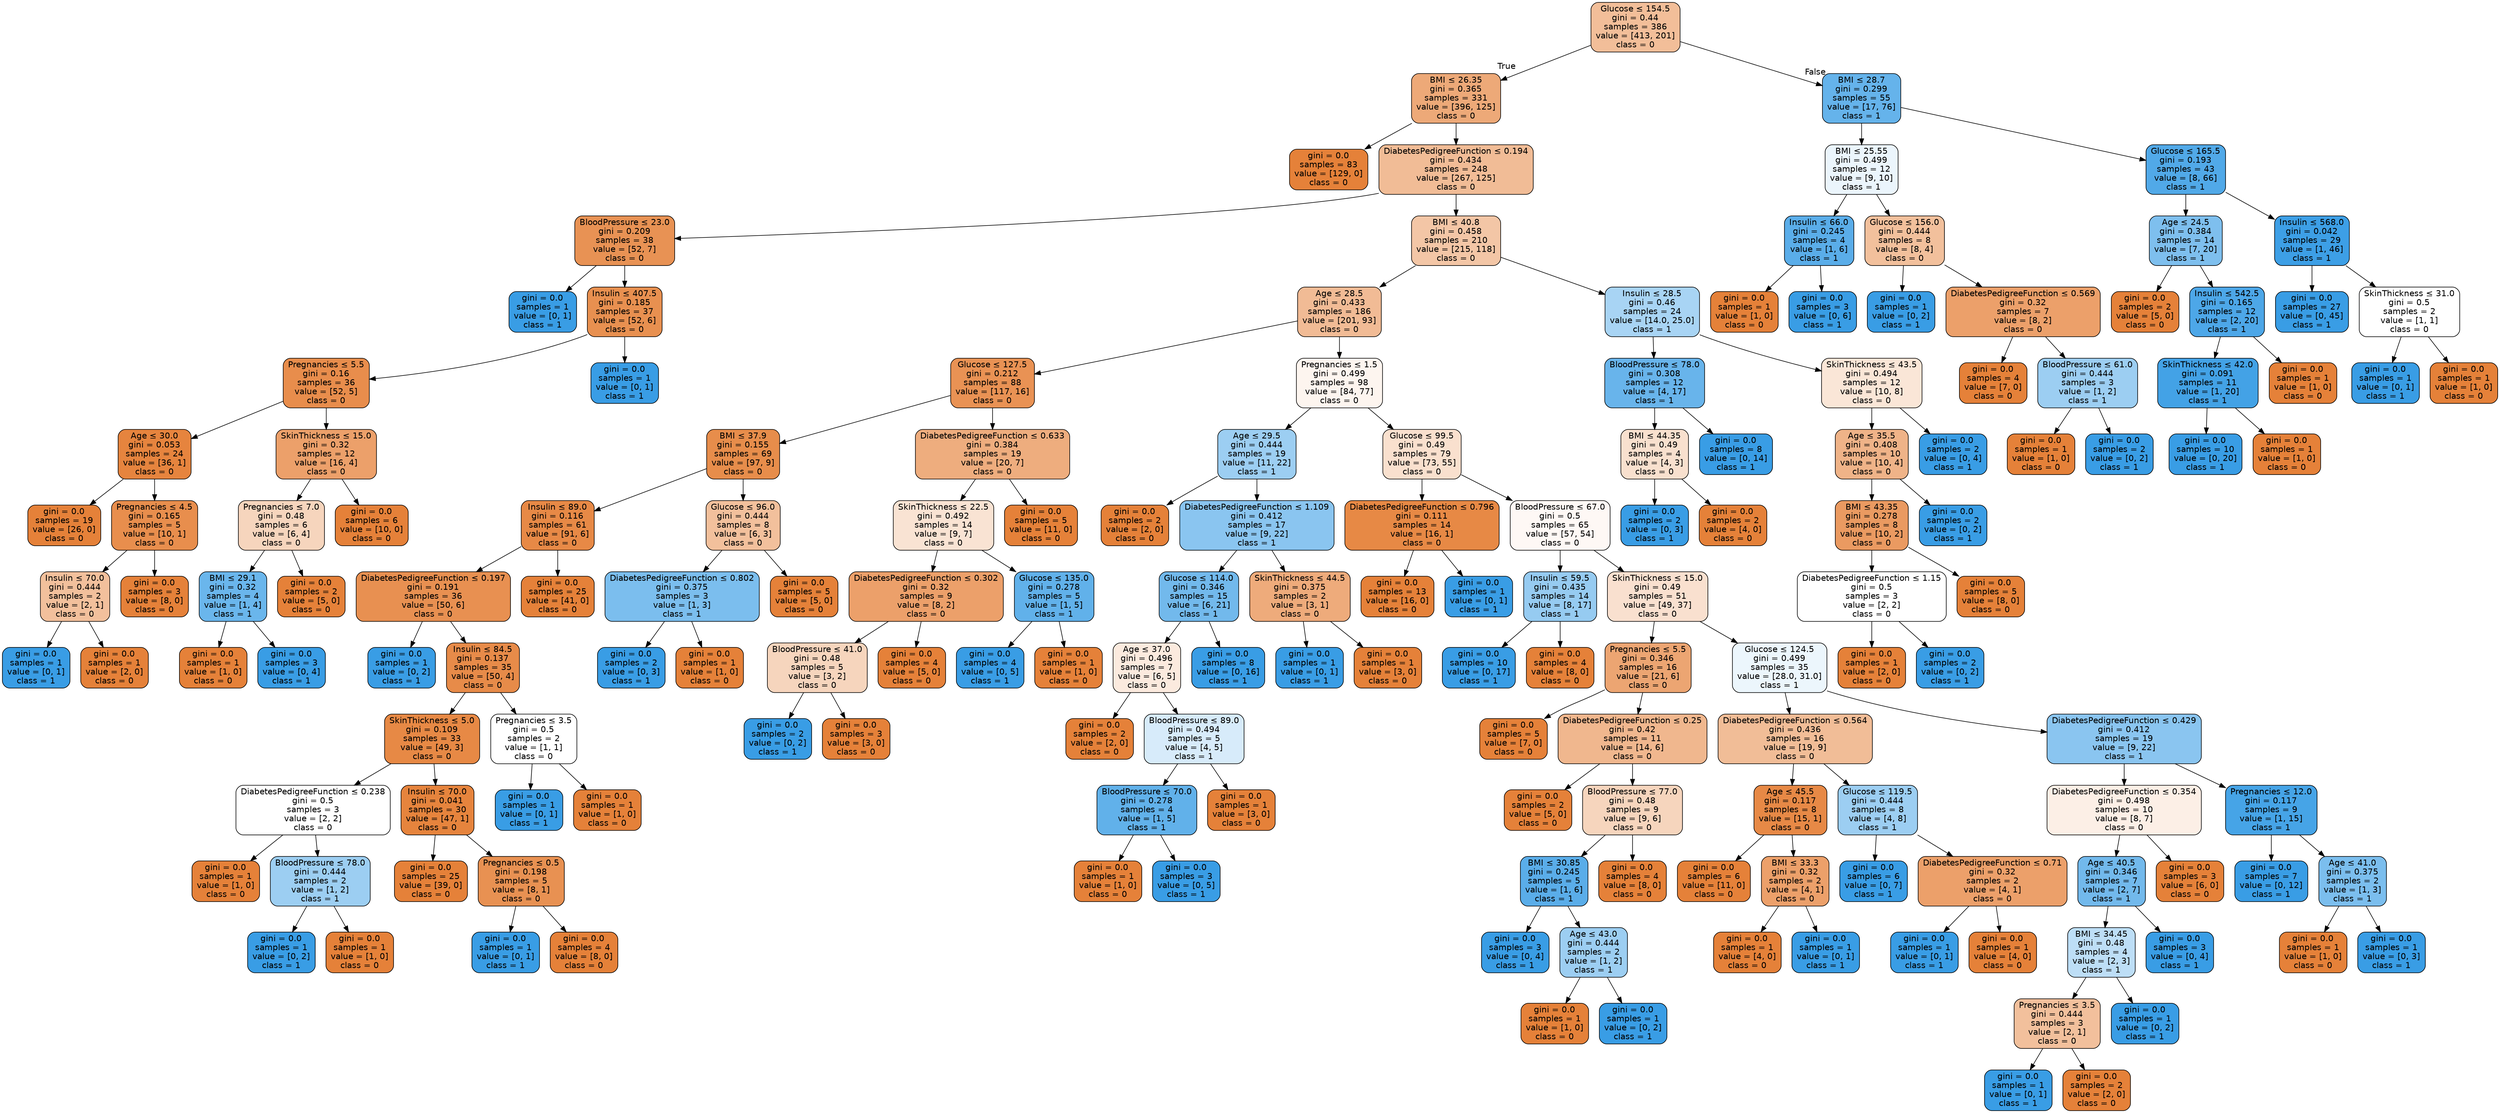 digraph Tree {
node [shape=box, style="filled, rounded", color="black", fontname="helvetica"] ;
edge [fontname="helvetica"] ;
0 [label=<Glucose &le; 154.5<br/>gini = 0.44<br/>samples = 386<br/>value = [413, 201]<br/>class = 0>, fillcolor="#f2be99"] ;
1 [label=<BMI &le; 26.35<br/>gini = 0.365<br/>samples = 331<br/>value = [396, 125]<br/>class = 0>, fillcolor="#eda978"] ;
0 -> 1 [labeldistance=2.5, labelangle=45, headlabel="True"] ;
2 [label=<gini = 0.0<br/>samples = 83<br/>value = [129, 0]<br/>class = 0>, fillcolor="#e58139"] ;
1 -> 2 ;
3 [label=<DiabetesPedigreeFunction &le; 0.194<br/>gini = 0.434<br/>samples = 248<br/>value = [267, 125]<br/>class = 0>, fillcolor="#f1bc96"] ;
1 -> 3 ;
4 [label=<BloodPressure &le; 23.0<br/>gini = 0.209<br/>samples = 38<br/>value = [52, 7]<br/>class = 0>, fillcolor="#e89254"] ;
3 -> 4 ;
5 [label=<gini = 0.0<br/>samples = 1<br/>value = [0, 1]<br/>class = 1>, fillcolor="#399de5"] ;
4 -> 5 ;
6 [label=<Insulin &le; 407.5<br/>gini = 0.185<br/>samples = 37<br/>value = [52, 6]<br/>class = 0>, fillcolor="#e89050"] ;
4 -> 6 ;
7 [label=<Pregnancies &le; 5.5<br/>gini = 0.16<br/>samples = 36<br/>value = [52, 5]<br/>class = 0>, fillcolor="#e88d4c"] ;
6 -> 7 ;
8 [label=<Age &le; 30.0<br/>gini = 0.053<br/>samples = 24<br/>value = [36, 1]<br/>class = 0>, fillcolor="#e6843e"] ;
7 -> 8 ;
9 [label=<gini = 0.0<br/>samples = 19<br/>value = [26, 0]<br/>class = 0>, fillcolor="#e58139"] ;
8 -> 9 ;
10 [label=<Pregnancies &le; 4.5<br/>gini = 0.165<br/>samples = 5<br/>value = [10, 1]<br/>class = 0>, fillcolor="#e88e4d"] ;
8 -> 10 ;
11 [label=<Insulin &le; 70.0<br/>gini = 0.444<br/>samples = 2<br/>value = [2, 1]<br/>class = 0>, fillcolor="#f2c09c"] ;
10 -> 11 ;
12 [label=<gini = 0.0<br/>samples = 1<br/>value = [0, 1]<br/>class = 1>, fillcolor="#399de5"] ;
11 -> 12 ;
13 [label=<gini = 0.0<br/>samples = 1<br/>value = [2, 0]<br/>class = 0>, fillcolor="#e58139"] ;
11 -> 13 ;
14 [label=<gini = 0.0<br/>samples = 3<br/>value = [8, 0]<br/>class = 0>, fillcolor="#e58139"] ;
10 -> 14 ;
15 [label=<SkinThickness &le; 15.0<br/>gini = 0.32<br/>samples = 12<br/>value = [16, 4]<br/>class = 0>, fillcolor="#eca06a"] ;
7 -> 15 ;
16 [label=<Pregnancies &le; 7.0<br/>gini = 0.48<br/>samples = 6<br/>value = [6, 4]<br/>class = 0>, fillcolor="#f6d5bd"] ;
15 -> 16 ;
17 [label=<BMI &le; 29.1<br/>gini = 0.32<br/>samples = 4<br/>value = [1, 4]<br/>class = 1>, fillcolor="#6ab6ec"] ;
16 -> 17 ;
18 [label=<gini = 0.0<br/>samples = 1<br/>value = [1, 0]<br/>class = 0>, fillcolor="#e58139"] ;
17 -> 18 ;
19 [label=<gini = 0.0<br/>samples = 3<br/>value = [0, 4]<br/>class = 1>, fillcolor="#399de5"] ;
17 -> 19 ;
20 [label=<gini = 0.0<br/>samples = 2<br/>value = [5, 0]<br/>class = 0>, fillcolor="#e58139"] ;
16 -> 20 ;
21 [label=<gini = 0.0<br/>samples = 6<br/>value = [10, 0]<br/>class = 0>, fillcolor="#e58139"] ;
15 -> 21 ;
22 [label=<gini = 0.0<br/>samples = 1<br/>value = [0, 1]<br/>class = 1>, fillcolor="#399de5"] ;
6 -> 22 ;
23 [label=<BMI &le; 40.8<br/>gini = 0.458<br/>samples = 210<br/>value = [215, 118]<br/>class = 0>, fillcolor="#f3c6a6"] ;
3 -> 23 ;
24 [label=<Age &le; 28.5<br/>gini = 0.433<br/>samples = 186<br/>value = [201, 93]<br/>class = 0>, fillcolor="#f1bb95"] ;
23 -> 24 ;
25 [label=<Glucose &le; 127.5<br/>gini = 0.212<br/>samples = 88<br/>value = [117, 16]<br/>class = 0>, fillcolor="#e99254"] ;
24 -> 25 ;
26 [label=<BMI &le; 37.9<br/>gini = 0.155<br/>samples = 69<br/>value = [97, 9]<br/>class = 0>, fillcolor="#e78d4b"] ;
25 -> 26 ;
27 [label=<Insulin &le; 89.0<br/>gini = 0.116<br/>samples = 61<br/>value = [91, 6]<br/>class = 0>, fillcolor="#e78946"] ;
26 -> 27 ;
28 [label=<DiabetesPedigreeFunction &le; 0.197<br/>gini = 0.191<br/>samples = 36<br/>value = [50, 6]<br/>class = 0>, fillcolor="#e89051"] ;
27 -> 28 ;
29 [label=<gini = 0.0<br/>samples = 1<br/>value = [0, 2]<br/>class = 1>, fillcolor="#399de5"] ;
28 -> 29 ;
30 [label=<Insulin &le; 84.5<br/>gini = 0.137<br/>samples = 35<br/>value = [50, 4]<br/>class = 0>, fillcolor="#e78b49"] ;
28 -> 30 ;
31 [label=<SkinThickness &le; 5.0<br/>gini = 0.109<br/>samples = 33<br/>value = [49, 3]<br/>class = 0>, fillcolor="#e78945"] ;
30 -> 31 ;
32 [label=<DiabetesPedigreeFunction &le; 0.238<br/>gini = 0.5<br/>samples = 3<br/>value = [2, 2]<br/>class = 0>, fillcolor="#ffffff"] ;
31 -> 32 ;
33 [label=<gini = 0.0<br/>samples = 1<br/>value = [1, 0]<br/>class = 0>, fillcolor="#e58139"] ;
32 -> 33 ;
34 [label=<BloodPressure &le; 78.0<br/>gini = 0.444<br/>samples = 2<br/>value = [1, 2]<br/>class = 1>, fillcolor="#9ccef2"] ;
32 -> 34 ;
35 [label=<gini = 0.0<br/>samples = 1<br/>value = [0, 2]<br/>class = 1>, fillcolor="#399de5"] ;
34 -> 35 ;
36 [label=<gini = 0.0<br/>samples = 1<br/>value = [1, 0]<br/>class = 0>, fillcolor="#e58139"] ;
34 -> 36 ;
37 [label=<Insulin &le; 70.0<br/>gini = 0.041<br/>samples = 30<br/>value = [47, 1]<br/>class = 0>, fillcolor="#e6843d"] ;
31 -> 37 ;
38 [label=<gini = 0.0<br/>samples = 25<br/>value = [39, 0]<br/>class = 0>, fillcolor="#e58139"] ;
37 -> 38 ;
39 [label=<Pregnancies &le; 0.5<br/>gini = 0.198<br/>samples = 5<br/>value = [8, 1]<br/>class = 0>, fillcolor="#e89152"] ;
37 -> 39 ;
40 [label=<gini = 0.0<br/>samples = 1<br/>value = [0, 1]<br/>class = 1>, fillcolor="#399de5"] ;
39 -> 40 ;
41 [label=<gini = 0.0<br/>samples = 4<br/>value = [8, 0]<br/>class = 0>, fillcolor="#e58139"] ;
39 -> 41 ;
42 [label=<Pregnancies &le; 3.5<br/>gini = 0.5<br/>samples = 2<br/>value = [1, 1]<br/>class = 0>, fillcolor="#ffffff"] ;
30 -> 42 ;
43 [label=<gini = 0.0<br/>samples = 1<br/>value = [0, 1]<br/>class = 1>, fillcolor="#399de5"] ;
42 -> 43 ;
44 [label=<gini = 0.0<br/>samples = 1<br/>value = [1, 0]<br/>class = 0>, fillcolor="#e58139"] ;
42 -> 44 ;
45 [label=<gini = 0.0<br/>samples = 25<br/>value = [41, 0]<br/>class = 0>, fillcolor="#e58139"] ;
27 -> 45 ;
46 [label=<Glucose &le; 96.0<br/>gini = 0.444<br/>samples = 8<br/>value = [6, 3]<br/>class = 0>, fillcolor="#f2c09c"] ;
26 -> 46 ;
47 [label=<DiabetesPedigreeFunction &le; 0.802<br/>gini = 0.375<br/>samples = 3<br/>value = [1, 3]<br/>class = 1>, fillcolor="#7bbeee"] ;
46 -> 47 ;
48 [label=<gini = 0.0<br/>samples = 2<br/>value = [0, 3]<br/>class = 1>, fillcolor="#399de5"] ;
47 -> 48 ;
49 [label=<gini = 0.0<br/>samples = 1<br/>value = [1, 0]<br/>class = 0>, fillcolor="#e58139"] ;
47 -> 49 ;
50 [label=<gini = 0.0<br/>samples = 5<br/>value = [5, 0]<br/>class = 0>, fillcolor="#e58139"] ;
46 -> 50 ;
51 [label=<DiabetesPedigreeFunction &le; 0.633<br/>gini = 0.384<br/>samples = 19<br/>value = [20, 7]<br/>class = 0>, fillcolor="#eead7e"] ;
25 -> 51 ;
52 [label=<SkinThickness &le; 22.5<br/>gini = 0.492<br/>samples = 14<br/>value = [9, 7]<br/>class = 0>, fillcolor="#f9e3d3"] ;
51 -> 52 ;
53 [label=<DiabetesPedigreeFunction &le; 0.302<br/>gini = 0.32<br/>samples = 9<br/>value = [8, 2]<br/>class = 0>, fillcolor="#eca06a"] ;
52 -> 53 ;
54 [label=<BloodPressure &le; 41.0<br/>gini = 0.48<br/>samples = 5<br/>value = [3, 2]<br/>class = 0>, fillcolor="#f6d5bd"] ;
53 -> 54 ;
55 [label=<gini = 0.0<br/>samples = 2<br/>value = [0, 2]<br/>class = 1>, fillcolor="#399de5"] ;
54 -> 55 ;
56 [label=<gini = 0.0<br/>samples = 3<br/>value = [3, 0]<br/>class = 0>, fillcolor="#e58139"] ;
54 -> 56 ;
57 [label=<gini = 0.0<br/>samples = 4<br/>value = [5, 0]<br/>class = 0>, fillcolor="#e58139"] ;
53 -> 57 ;
58 [label=<Glucose &le; 135.0<br/>gini = 0.278<br/>samples = 5<br/>value = [1, 5]<br/>class = 1>, fillcolor="#61b1ea"] ;
52 -> 58 ;
59 [label=<gini = 0.0<br/>samples = 4<br/>value = [0, 5]<br/>class = 1>, fillcolor="#399de5"] ;
58 -> 59 ;
60 [label=<gini = 0.0<br/>samples = 1<br/>value = [1, 0]<br/>class = 0>, fillcolor="#e58139"] ;
58 -> 60 ;
61 [label=<gini = 0.0<br/>samples = 5<br/>value = [11, 0]<br/>class = 0>, fillcolor="#e58139"] ;
51 -> 61 ;
62 [label=<Pregnancies &le; 1.5<br/>gini = 0.499<br/>samples = 98<br/>value = [84, 77]<br/>class = 0>, fillcolor="#fdf5ef"] ;
24 -> 62 ;
63 [label=<Age &le; 29.5<br/>gini = 0.444<br/>samples = 19<br/>value = [11, 22]<br/>class = 1>, fillcolor="#9ccef2"] ;
62 -> 63 ;
64 [label=<gini = 0.0<br/>samples = 2<br/>value = [2, 0]<br/>class = 0>, fillcolor="#e58139"] ;
63 -> 64 ;
65 [label=<DiabetesPedigreeFunction &le; 1.109<br/>gini = 0.412<br/>samples = 17<br/>value = [9, 22]<br/>class = 1>, fillcolor="#8ac5f0"] ;
63 -> 65 ;
66 [label=<Glucose &le; 114.0<br/>gini = 0.346<br/>samples = 15<br/>value = [6, 21]<br/>class = 1>, fillcolor="#72b9ec"] ;
65 -> 66 ;
67 [label=<Age &le; 37.0<br/>gini = 0.496<br/>samples = 7<br/>value = [6, 5]<br/>class = 0>, fillcolor="#fbeade"] ;
66 -> 67 ;
68 [label=<gini = 0.0<br/>samples = 2<br/>value = [2, 0]<br/>class = 0>, fillcolor="#e58139"] ;
67 -> 68 ;
69 [label=<BloodPressure &le; 89.0<br/>gini = 0.494<br/>samples = 5<br/>value = [4, 5]<br/>class = 1>, fillcolor="#d7ebfa"] ;
67 -> 69 ;
70 [label=<BloodPressure &le; 70.0<br/>gini = 0.278<br/>samples = 4<br/>value = [1, 5]<br/>class = 1>, fillcolor="#61b1ea"] ;
69 -> 70 ;
71 [label=<gini = 0.0<br/>samples = 1<br/>value = [1, 0]<br/>class = 0>, fillcolor="#e58139"] ;
70 -> 71 ;
72 [label=<gini = 0.0<br/>samples = 3<br/>value = [0, 5]<br/>class = 1>, fillcolor="#399de5"] ;
70 -> 72 ;
73 [label=<gini = 0.0<br/>samples = 1<br/>value = [3, 0]<br/>class = 0>, fillcolor="#e58139"] ;
69 -> 73 ;
74 [label=<gini = 0.0<br/>samples = 8<br/>value = [0, 16]<br/>class = 1>, fillcolor="#399de5"] ;
66 -> 74 ;
75 [label=<SkinThickness &le; 44.5<br/>gini = 0.375<br/>samples = 2<br/>value = [3, 1]<br/>class = 0>, fillcolor="#eeab7b"] ;
65 -> 75 ;
76 [label=<gini = 0.0<br/>samples = 1<br/>value = [0, 1]<br/>class = 1>, fillcolor="#399de5"] ;
75 -> 76 ;
77 [label=<gini = 0.0<br/>samples = 1<br/>value = [3, 0]<br/>class = 0>, fillcolor="#e58139"] ;
75 -> 77 ;
78 [label=<Glucose &le; 99.5<br/>gini = 0.49<br/>samples = 79<br/>value = [73, 55]<br/>class = 0>, fillcolor="#f9e0ce"] ;
62 -> 78 ;
79 [label=<DiabetesPedigreeFunction &le; 0.796<br/>gini = 0.111<br/>samples = 14<br/>value = [16, 1]<br/>class = 0>, fillcolor="#e78945"] ;
78 -> 79 ;
80 [label=<gini = 0.0<br/>samples = 13<br/>value = [16, 0]<br/>class = 0>, fillcolor="#e58139"] ;
79 -> 80 ;
81 [label=<gini = 0.0<br/>samples = 1<br/>value = [0, 1]<br/>class = 1>, fillcolor="#399de5"] ;
79 -> 81 ;
82 [label=<BloodPressure &le; 67.0<br/>gini = 0.5<br/>samples = 65<br/>value = [57, 54]<br/>class = 0>, fillcolor="#fef8f5"] ;
78 -> 82 ;
83 [label=<Insulin &le; 59.5<br/>gini = 0.435<br/>samples = 14<br/>value = [8, 17]<br/>class = 1>, fillcolor="#96cbf1"] ;
82 -> 83 ;
84 [label=<gini = 0.0<br/>samples = 10<br/>value = [0, 17]<br/>class = 1>, fillcolor="#399de5"] ;
83 -> 84 ;
85 [label=<gini = 0.0<br/>samples = 4<br/>value = [8, 0]<br/>class = 0>, fillcolor="#e58139"] ;
83 -> 85 ;
86 [label=<SkinThickness &le; 15.0<br/>gini = 0.49<br/>samples = 51<br/>value = [49, 37]<br/>class = 0>, fillcolor="#f9e0cf"] ;
82 -> 86 ;
87 [label=<Pregnancies &le; 5.5<br/>gini = 0.346<br/>samples = 16<br/>value = [21, 6]<br/>class = 0>, fillcolor="#eca572"] ;
86 -> 87 ;
88 [label=<gini = 0.0<br/>samples = 5<br/>value = [7, 0]<br/>class = 0>, fillcolor="#e58139"] ;
87 -> 88 ;
89 [label=<DiabetesPedigreeFunction &le; 0.25<br/>gini = 0.42<br/>samples = 11<br/>value = [14, 6]<br/>class = 0>, fillcolor="#f0b78e"] ;
87 -> 89 ;
90 [label=<gini = 0.0<br/>samples = 2<br/>value = [5, 0]<br/>class = 0>, fillcolor="#e58139"] ;
89 -> 90 ;
91 [label=<BloodPressure &le; 77.0<br/>gini = 0.48<br/>samples = 9<br/>value = [9, 6]<br/>class = 0>, fillcolor="#f6d5bd"] ;
89 -> 91 ;
92 [label=<BMI &le; 30.85<br/>gini = 0.245<br/>samples = 5<br/>value = [1, 6]<br/>class = 1>, fillcolor="#5aade9"] ;
91 -> 92 ;
93 [label=<gini = 0.0<br/>samples = 3<br/>value = [0, 4]<br/>class = 1>, fillcolor="#399de5"] ;
92 -> 93 ;
94 [label=<Age &le; 43.0<br/>gini = 0.444<br/>samples = 2<br/>value = [1, 2]<br/>class = 1>, fillcolor="#9ccef2"] ;
92 -> 94 ;
95 [label=<gini = 0.0<br/>samples = 1<br/>value = [1, 0]<br/>class = 0>, fillcolor="#e58139"] ;
94 -> 95 ;
96 [label=<gini = 0.0<br/>samples = 1<br/>value = [0, 2]<br/>class = 1>, fillcolor="#399de5"] ;
94 -> 96 ;
97 [label=<gini = 0.0<br/>samples = 4<br/>value = [8, 0]<br/>class = 0>, fillcolor="#e58139"] ;
91 -> 97 ;
98 [label=<Glucose &le; 124.5<br/>gini = 0.499<br/>samples = 35<br/>value = [28.0, 31.0]<br/>class = 1>, fillcolor="#ecf6fc"] ;
86 -> 98 ;
99 [label=<DiabetesPedigreeFunction &le; 0.564<br/>gini = 0.436<br/>samples = 16<br/>value = [19, 9]<br/>class = 0>, fillcolor="#f1bd97"] ;
98 -> 99 ;
100 [label=<Age &le; 45.5<br/>gini = 0.117<br/>samples = 8<br/>value = [15, 1]<br/>class = 0>, fillcolor="#e78946"] ;
99 -> 100 ;
101 [label=<gini = 0.0<br/>samples = 6<br/>value = [11, 0]<br/>class = 0>, fillcolor="#e58139"] ;
100 -> 101 ;
102 [label=<BMI &le; 33.3<br/>gini = 0.32<br/>samples = 2<br/>value = [4, 1]<br/>class = 0>, fillcolor="#eca06a"] ;
100 -> 102 ;
103 [label=<gini = 0.0<br/>samples = 1<br/>value = [4, 0]<br/>class = 0>, fillcolor="#e58139"] ;
102 -> 103 ;
104 [label=<gini = 0.0<br/>samples = 1<br/>value = [0, 1]<br/>class = 1>, fillcolor="#399de5"] ;
102 -> 104 ;
105 [label=<Glucose &le; 119.5<br/>gini = 0.444<br/>samples = 8<br/>value = [4, 8]<br/>class = 1>, fillcolor="#9ccef2"] ;
99 -> 105 ;
106 [label=<gini = 0.0<br/>samples = 6<br/>value = [0, 7]<br/>class = 1>, fillcolor="#399de5"] ;
105 -> 106 ;
107 [label=<DiabetesPedigreeFunction &le; 0.71<br/>gini = 0.32<br/>samples = 2<br/>value = [4, 1]<br/>class = 0>, fillcolor="#eca06a"] ;
105 -> 107 ;
108 [label=<gini = 0.0<br/>samples = 1<br/>value = [0, 1]<br/>class = 1>, fillcolor="#399de5"] ;
107 -> 108 ;
109 [label=<gini = 0.0<br/>samples = 1<br/>value = [4, 0]<br/>class = 0>, fillcolor="#e58139"] ;
107 -> 109 ;
110 [label=<DiabetesPedigreeFunction &le; 0.429<br/>gini = 0.412<br/>samples = 19<br/>value = [9, 22]<br/>class = 1>, fillcolor="#8ac5f0"] ;
98 -> 110 ;
111 [label=<DiabetesPedigreeFunction &le; 0.354<br/>gini = 0.498<br/>samples = 10<br/>value = [8, 7]<br/>class = 0>, fillcolor="#fcefe6"] ;
110 -> 111 ;
112 [label=<Age &le; 40.5<br/>gini = 0.346<br/>samples = 7<br/>value = [2, 7]<br/>class = 1>, fillcolor="#72b9ec"] ;
111 -> 112 ;
113 [label=<BMI &le; 34.45<br/>gini = 0.48<br/>samples = 4<br/>value = [2, 3]<br/>class = 1>, fillcolor="#bddef6"] ;
112 -> 113 ;
114 [label=<Pregnancies &le; 3.5<br/>gini = 0.444<br/>samples = 3<br/>value = [2, 1]<br/>class = 0>, fillcolor="#f2c09c"] ;
113 -> 114 ;
115 [label=<gini = 0.0<br/>samples = 1<br/>value = [0, 1]<br/>class = 1>, fillcolor="#399de5"] ;
114 -> 115 ;
116 [label=<gini = 0.0<br/>samples = 2<br/>value = [2, 0]<br/>class = 0>, fillcolor="#e58139"] ;
114 -> 116 ;
117 [label=<gini = 0.0<br/>samples = 1<br/>value = [0, 2]<br/>class = 1>, fillcolor="#399de5"] ;
113 -> 117 ;
118 [label=<gini = 0.0<br/>samples = 3<br/>value = [0, 4]<br/>class = 1>, fillcolor="#399de5"] ;
112 -> 118 ;
119 [label=<gini = 0.0<br/>samples = 3<br/>value = [6, 0]<br/>class = 0>, fillcolor="#e58139"] ;
111 -> 119 ;
120 [label=<Pregnancies &le; 12.0<br/>gini = 0.117<br/>samples = 9<br/>value = [1, 15]<br/>class = 1>, fillcolor="#46a4e7"] ;
110 -> 120 ;
121 [label=<gini = 0.0<br/>samples = 7<br/>value = [0, 12]<br/>class = 1>, fillcolor="#399de5"] ;
120 -> 121 ;
122 [label=<Age &le; 41.0<br/>gini = 0.375<br/>samples = 2<br/>value = [1, 3]<br/>class = 1>, fillcolor="#7bbeee"] ;
120 -> 122 ;
123 [label=<gini = 0.0<br/>samples = 1<br/>value = [1, 0]<br/>class = 0>, fillcolor="#e58139"] ;
122 -> 123 ;
124 [label=<gini = 0.0<br/>samples = 1<br/>value = [0, 3]<br/>class = 1>, fillcolor="#399de5"] ;
122 -> 124 ;
125 [label=<Insulin &le; 28.5<br/>gini = 0.46<br/>samples = 24<br/>value = [14.0, 25.0]<br/>class = 1>, fillcolor="#a8d4f4"] ;
23 -> 125 ;
126 [label=<BloodPressure &le; 78.0<br/>gini = 0.308<br/>samples = 12<br/>value = [4, 17]<br/>class = 1>, fillcolor="#68b4eb"] ;
125 -> 126 ;
127 [label=<BMI &le; 44.35<br/>gini = 0.49<br/>samples = 4<br/>value = [4, 3]<br/>class = 0>, fillcolor="#f8e0ce"] ;
126 -> 127 ;
128 [label=<gini = 0.0<br/>samples = 2<br/>value = [0, 3]<br/>class = 1>, fillcolor="#399de5"] ;
127 -> 128 ;
129 [label=<gini = 0.0<br/>samples = 2<br/>value = [4, 0]<br/>class = 0>, fillcolor="#e58139"] ;
127 -> 129 ;
130 [label=<gini = 0.0<br/>samples = 8<br/>value = [0, 14]<br/>class = 1>, fillcolor="#399de5"] ;
126 -> 130 ;
131 [label=<SkinThickness &le; 43.5<br/>gini = 0.494<br/>samples = 12<br/>value = [10, 8]<br/>class = 0>, fillcolor="#fae6d7"] ;
125 -> 131 ;
132 [label=<Age &le; 35.5<br/>gini = 0.408<br/>samples = 10<br/>value = [10, 4]<br/>class = 0>, fillcolor="#efb388"] ;
131 -> 132 ;
133 [label=<BMI &le; 43.35<br/>gini = 0.278<br/>samples = 8<br/>value = [10, 2]<br/>class = 0>, fillcolor="#ea9a61"] ;
132 -> 133 ;
134 [label=<DiabetesPedigreeFunction &le; 1.15<br/>gini = 0.5<br/>samples = 3<br/>value = [2, 2]<br/>class = 0>, fillcolor="#ffffff"] ;
133 -> 134 ;
135 [label=<gini = 0.0<br/>samples = 1<br/>value = [2, 0]<br/>class = 0>, fillcolor="#e58139"] ;
134 -> 135 ;
136 [label=<gini = 0.0<br/>samples = 2<br/>value = [0, 2]<br/>class = 1>, fillcolor="#399de5"] ;
134 -> 136 ;
137 [label=<gini = 0.0<br/>samples = 5<br/>value = [8, 0]<br/>class = 0>, fillcolor="#e58139"] ;
133 -> 137 ;
138 [label=<gini = 0.0<br/>samples = 2<br/>value = [0, 2]<br/>class = 1>, fillcolor="#399de5"] ;
132 -> 138 ;
139 [label=<gini = 0.0<br/>samples = 2<br/>value = [0, 4]<br/>class = 1>, fillcolor="#399de5"] ;
131 -> 139 ;
140 [label=<BMI &le; 28.7<br/>gini = 0.299<br/>samples = 55<br/>value = [17, 76]<br/>class = 1>, fillcolor="#65b3eb"] ;
0 -> 140 [labeldistance=2.5, labelangle=-45, headlabel="False"] ;
141 [label=<BMI &le; 25.55<br/>gini = 0.499<br/>samples = 12<br/>value = [9, 10]<br/>class = 1>, fillcolor="#ebf5fc"] ;
140 -> 141 ;
142 [label=<Insulin &le; 66.0<br/>gini = 0.245<br/>samples = 4<br/>value = [1, 6]<br/>class = 1>, fillcolor="#5aade9"] ;
141 -> 142 ;
143 [label=<gini = 0.0<br/>samples = 1<br/>value = [1, 0]<br/>class = 0>, fillcolor="#e58139"] ;
142 -> 143 ;
144 [label=<gini = 0.0<br/>samples = 3<br/>value = [0, 6]<br/>class = 1>, fillcolor="#399de5"] ;
142 -> 144 ;
145 [label=<Glucose &le; 156.0<br/>gini = 0.444<br/>samples = 8<br/>value = [8, 4]<br/>class = 0>, fillcolor="#f2c09c"] ;
141 -> 145 ;
146 [label=<gini = 0.0<br/>samples = 1<br/>value = [0, 2]<br/>class = 1>, fillcolor="#399de5"] ;
145 -> 146 ;
147 [label=<DiabetesPedigreeFunction &le; 0.569<br/>gini = 0.32<br/>samples = 7<br/>value = [8, 2]<br/>class = 0>, fillcolor="#eca06a"] ;
145 -> 147 ;
148 [label=<gini = 0.0<br/>samples = 4<br/>value = [7, 0]<br/>class = 0>, fillcolor="#e58139"] ;
147 -> 148 ;
149 [label=<BloodPressure &le; 61.0<br/>gini = 0.444<br/>samples = 3<br/>value = [1, 2]<br/>class = 1>, fillcolor="#9ccef2"] ;
147 -> 149 ;
150 [label=<gini = 0.0<br/>samples = 1<br/>value = [1, 0]<br/>class = 0>, fillcolor="#e58139"] ;
149 -> 150 ;
151 [label=<gini = 0.0<br/>samples = 2<br/>value = [0, 2]<br/>class = 1>, fillcolor="#399de5"] ;
149 -> 151 ;
152 [label=<Glucose &le; 165.5<br/>gini = 0.193<br/>samples = 43<br/>value = [8, 66]<br/>class = 1>, fillcolor="#51a9e8"] ;
140 -> 152 ;
153 [label=<Age &le; 24.5<br/>gini = 0.384<br/>samples = 14<br/>value = [7, 20]<br/>class = 1>, fillcolor="#7ebfee"] ;
152 -> 153 ;
154 [label=<gini = 0.0<br/>samples = 2<br/>value = [5, 0]<br/>class = 0>, fillcolor="#e58139"] ;
153 -> 154 ;
155 [label=<Insulin &le; 542.5<br/>gini = 0.165<br/>samples = 12<br/>value = [2, 20]<br/>class = 1>, fillcolor="#4da7e8"] ;
153 -> 155 ;
156 [label=<SkinThickness &le; 42.0<br/>gini = 0.091<br/>samples = 11<br/>value = [1, 20]<br/>class = 1>, fillcolor="#43a2e6"] ;
155 -> 156 ;
157 [label=<gini = 0.0<br/>samples = 10<br/>value = [0, 20]<br/>class = 1>, fillcolor="#399de5"] ;
156 -> 157 ;
158 [label=<gini = 0.0<br/>samples = 1<br/>value = [1, 0]<br/>class = 0>, fillcolor="#e58139"] ;
156 -> 158 ;
159 [label=<gini = 0.0<br/>samples = 1<br/>value = [1, 0]<br/>class = 0>, fillcolor="#e58139"] ;
155 -> 159 ;
160 [label=<Insulin &le; 568.0<br/>gini = 0.042<br/>samples = 29<br/>value = [1, 46]<br/>class = 1>, fillcolor="#3d9fe6"] ;
152 -> 160 ;
161 [label=<gini = 0.0<br/>samples = 27<br/>value = [0, 45]<br/>class = 1>, fillcolor="#399de5"] ;
160 -> 161 ;
162 [label=<SkinThickness &le; 31.0<br/>gini = 0.5<br/>samples = 2<br/>value = [1, 1]<br/>class = 0>, fillcolor="#ffffff"] ;
160 -> 162 ;
163 [label=<gini = 0.0<br/>samples = 1<br/>value = [0, 1]<br/>class = 1>, fillcolor="#399de5"] ;
162 -> 163 ;
164 [label=<gini = 0.0<br/>samples = 1<br/>value = [1, 0]<br/>class = 0>, fillcolor="#e58139"] ;
162 -> 164 ;
}